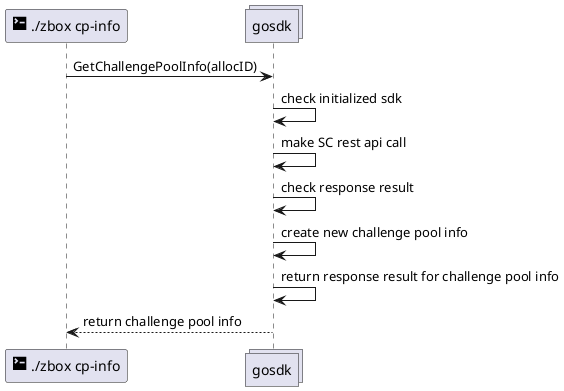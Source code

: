 @startuml
participant "<size:20><&terminal></size> ./zbox cp-info" as cli
collections gosdk

cli -> gosdk: GetChallengePoolInfo(allocID)

gosdk -> gosdk: check initialized sdk
gosdk -> gosdk: make SC rest api call
gosdk -> gosdk: check response result 
gosdk -> gosdk: create new challenge pool info
gosdk -> gosdk: return response result for challenge pool info
gosdk --> cli: return challenge pool info
@enduml

